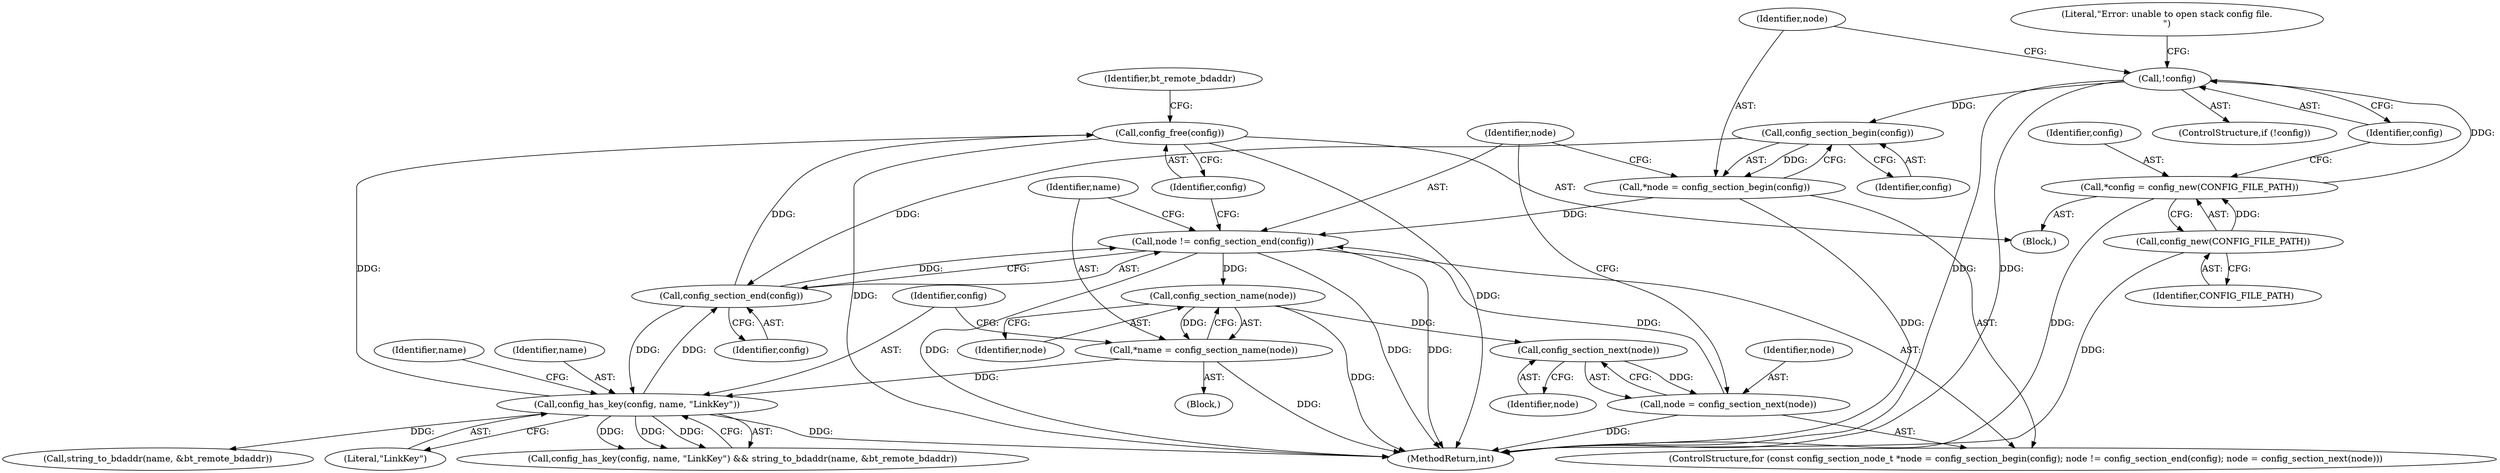 digraph "0_Android_37c88107679d36c419572732b4af6e18bb2f7dce_5@API" {
"1000245" [label="(Call,config_free(config))"];
"1000235" [label="(Call,config_has_key(config, name, \"LinkKey\"))"];
"1000221" [label="(Call,config_section_end(config))"];
"1000217" [label="(Call,config_section_begin(config))"];
"1000201" [label="(Call,!config)"];
"1000196" [label="(Call,*config = config_new(CONFIG_FILE_PATH))"];
"1000198" [label="(Call,config_new(CONFIG_FILE_PATH))"];
"1000229" [label="(Call,*name = config_section_name(node))"];
"1000231" [label="(Call,config_section_name(node))"];
"1000219" [label="(Call,node != config_section_end(config))"];
"1000215" [label="(Call,*node = config_section_begin(config))"];
"1000223" [label="(Call,node = config_section_next(node))"];
"1000225" [label="(Call,config_section_next(node))"];
"1000219" [label="(Call,node != config_section_end(config))"];
"1000218" [label="(Identifier,config)"];
"1000199" [label="(Identifier,CONFIG_FILE_PATH)"];
"1000217" [label="(Call,config_section_begin(config))"];
"1000213" [label="(ControlStructure,for (const config_section_node_t *node = config_section_begin(config); node != config_section_end(config); node = config_section_next(node)))"];
"1000232" [label="(Identifier,node)"];
"1000246" [label="(Identifier,config)"];
"1000200" [label="(ControlStructure,if (!config))"];
"1000202" [label="(Identifier,config)"];
"1000245" [label="(Call,config_free(config))"];
"1000216" [label="(Identifier,node)"];
"1000235" [label="(Call,config_has_key(config, name, \"LinkKey\"))"];
"1000230" [label="(Identifier,name)"];
"1000201" [label="(Call,!config)"];
"1000224" [label="(Identifier,node)"];
"1000103" [label="(Block,)"];
"1000240" [label="(Identifier,name)"];
"1000237" [label="(Identifier,name)"];
"1000220" [label="(Identifier,node)"];
"1000503" [label="(MethodReturn,int)"];
"1000226" [label="(Identifier,node)"];
"1000215" [label="(Call,*node = config_section_begin(config))"];
"1000236" [label="(Identifier,config)"];
"1000198" [label="(Call,config_new(CONFIG_FILE_PATH))"];
"1000222" [label="(Identifier,config)"];
"1000227" [label="(Block,)"];
"1000196" [label="(Call,*config = config_new(CONFIG_FILE_PATH))"];
"1000223" [label="(Call,node = config_section_next(node))"];
"1000231" [label="(Call,config_section_name(node))"];
"1000225" [label="(Call,config_section_next(node))"];
"1000238" [label="(Literal,\"LinkKey\")"];
"1000205" [label="(Literal,\"Error: unable to open stack config file.\n\")"];
"1000250" [label="(Identifier,bt_remote_bdaddr)"];
"1000234" [label="(Call,config_has_key(config, name, \"LinkKey\") && string_to_bdaddr(name, &bt_remote_bdaddr))"];
"1000239" [label="(Call,string_to_bdaddr(name, &bt_remote_bdaddr))"];
"1000197" [label="(Identifier,config)"];
"1000221" [label="(Call,config_section_end(config))"];
"1000229" [label="(Call,*name = config_section_name(node))"];
"1000245" -> "1000103"  [label="AST: "];
"1000245" -> "1000246"  [label="CFG: "];
"1000246" -> "1000245"  [label="AST: "];
"1000250" -> "1000245"  [label="CFG: "];
"1000245" -> "1000503"  [label="DDG: "];
"1000245" -> "1000503"  [label="DDG: "];
"1000235" -> "1000245"  [label="DDG: "];
"1000221" -> "1000245"  [label="DDG: "];
"1000235" -> "1000234"  [label="AST: "];
"1000235" -> "1000238"  [label="CFG: "];
"1000236" -> "1000235"  [label="AST: "];
"1000237" -> "1000235"  [label="AST: "];
"1000238" -> "1000235"  [label="AST: "];
"1000240" -> "1000235"  [label="CFG: "];
"1000234" -> "1000235"  [label="CFG: "];
"1000235" -> "1000503"  [label="DDG: "];
"1000235" -> "1000221"  [label="DDG: "];
"1000235" -> "1000234"  [label="DDG: "];
"1000235" -> "1000234"  [label="DDG: "];
"1000235" -> "1000234"  [label="DDG: "];
"1000221" -> "1000235"  [label="DDG: "];
"1000229" -> "1000235"  [label="DDG: "];
"1000235" -> "1000239"  [label="DDG: "];
"1000221" -> "1000219"  [label="AST: "];
"1000221" -> "1000222"  [label="CFG: "];
"1000222" -> "1000221"  [label="AST: "];
"1000219" -> "1000221"  [label="CFG: "];
"1000221" -> "1000219"  [label="DDG: "];
"1000217" -> "1000221"  [label="DDG: "];
"1000217" -> "1000215"  [label="AST: "];
"1000217" -> "1000218"  [label="CFG: "];
"1000218" -> "1000217"  [label="AST: "];
"1000215" -> "1000217"  [label="CFG: "];
"1000217" -> "1000215"  [label="DDG: "];
"1000201" -> "1000217"  [label="DDG: "];
"1000201" -> "1000200"  [label="AST: "];
"1000201" -> "1000202"  [label="CFG: "];
"1000202" -> "1000201"  [label="AST: "];
"1000205" -> "1000201"  [label="CFG: "];
"1000216" -> "1000201"  [label="CFG: "];
"1000201" -> "1000503"  [label="DDG: "];
"1000201" -> "1000503"  [label="DDG: "];
"1000196" -> "1000201"  [label="DDG: "];
"1000196" -> "1000103"  [label="AST: "];
"1000196" -> "1000198"  [label="CFG: "];
"1000197" -> "1000196"  [label="AST: "];
"1000198" -> "1000196"  [label="AST: "];
"1000202" -> "1000196"  [label="CFG: "];
"1000196" -> "1000503"  [label="DDG: "];
"1000198" -> "1000196"  [label="DDG: "];
"1000198" -> "1000199"  [label="CFG: "];
"1000199" -> "1000198"  [label="AST: "];
"1000198" -> "1000503"  [label="DDG: "];
"1000229" -> "1000227"  [label="AST: "];
"1000229" -> "1000231"  [label="CFG: "];
"1000230" -> "1000229"  [label="AST: "];
"1000231" -> "1000229"  [label="AST: "];
"1000236" -> "1000229"  [label="CFG: "];
"1000229" -> "1000503"  [label="DDG: "];
"1000231" -> "1000229"  [label="DDG: "];
"1000231" -> "1000232"  [label="CFG: "];
"1000232" -> "1000231"  [label="AST: "];
"1000231" -> "1000503"  [label="DDG: "];
"1000231" -> "1000225"  [label="DDG: "];
"1000219" -> "1000231"  [label="DDG: "];
"1000219" -> "1000213"  [label="AST: "];
"1000220" -> "1000219"  [label="AST: "];
"1000230" -> "1000219"  [label="CFG: "];
"1000246" -> "1000219"  [label="CFG: "];
"1000219" -> "1000503"  [label="DDG: "];
"1000219" -> "1000503"  [label="DDG: "];
"1000219" -> "1000503"  [label="DDG: "];
"1000215" -> "1000219"  [label="DDG: "];
"1000223" -> "1000219"  [label="DDG: "];
"1000215" -> "1000213"  [label="AST: "];
"1000216" -> "1000215"  [label="AST: "];
"1000220" -> "1000215"  [label="CFG: "];
"1000215" -> "1000503"  [label="DDG: "];
"1000223" -> "1000213"  [label="AST: "];
"1000223" -> "1000225"  [label="CFG: "];
"1000224" -> "1000223"  [label="AST: "];
"1000225" -> "1000223"  [label="AST: "];
"1000220" -> "1000223"  [label="CFG: "];
"1000223" -> "1000503"  [label="DDG: "];
"1000225" -> "1000223"  [label="DDG: "];
"1000225" -> "1000226"  [label="CFG: "];
"1000226" -> "1000225"  [label="AST: "];
}
